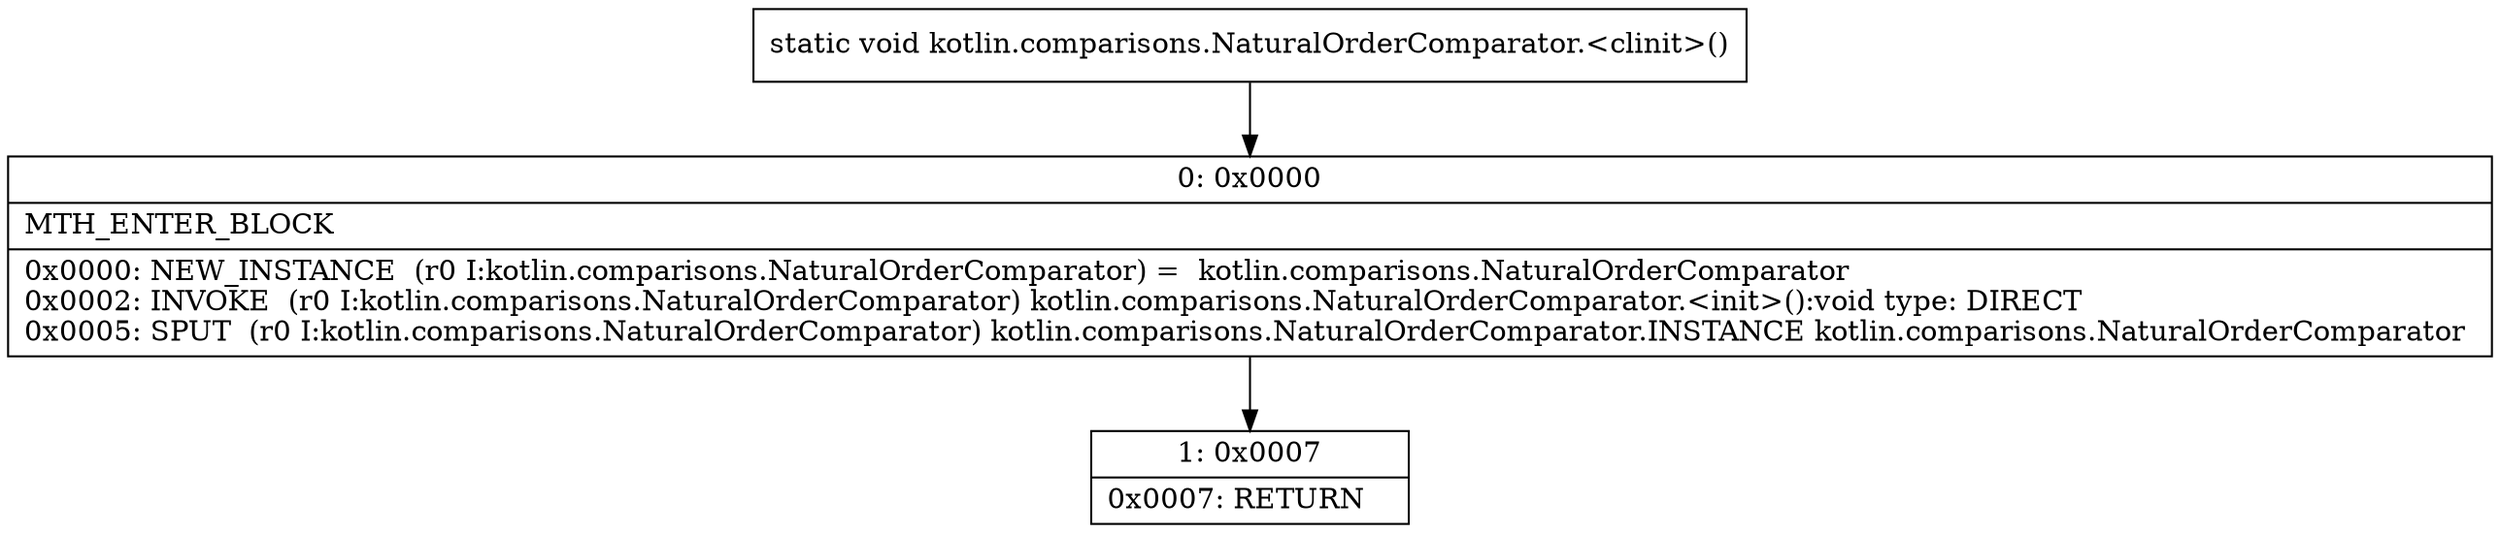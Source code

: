 digraph "CFG forkotlin.comparisons.NaturalOrderComparator.\<clinit\>()V" {
Node_0 [shape=record,label="{0\:\ 0x0000|MTH_ENTER_BLOCK\l|0x0000: NEW_INSTANCE  (r0 I:kotlin.comparisons.NaturalOrderComparator) =  kotlin.comparisons.NaturalOrderComparator \l0x0002: INVOKE  (r0 I:kotlin.comparisons.NaturalOrderComparator) kotlin.comparisons.NaturalOrderComparator.\<init\>():void type: DIRECT \l0x0005: SPUT  (r0 I:kotlin.comparisons.NaturalOrderComparator) kotlin.comparisons.NaturalOrderComparator.INSTANCE kotlin.comparisons.NaturalOrderComparator \l}"];
Node_1 [shape=record,label="{1\:\ 0x0007|0x0007: RETURN   \l}"];
MethodNode[shape=record,label="{static void kotlin.comparisons.NaturalOrderComparator.\<clinit\>() }"];
MethodNode -> Node_0;
Node_0 -> Node_1;
}

